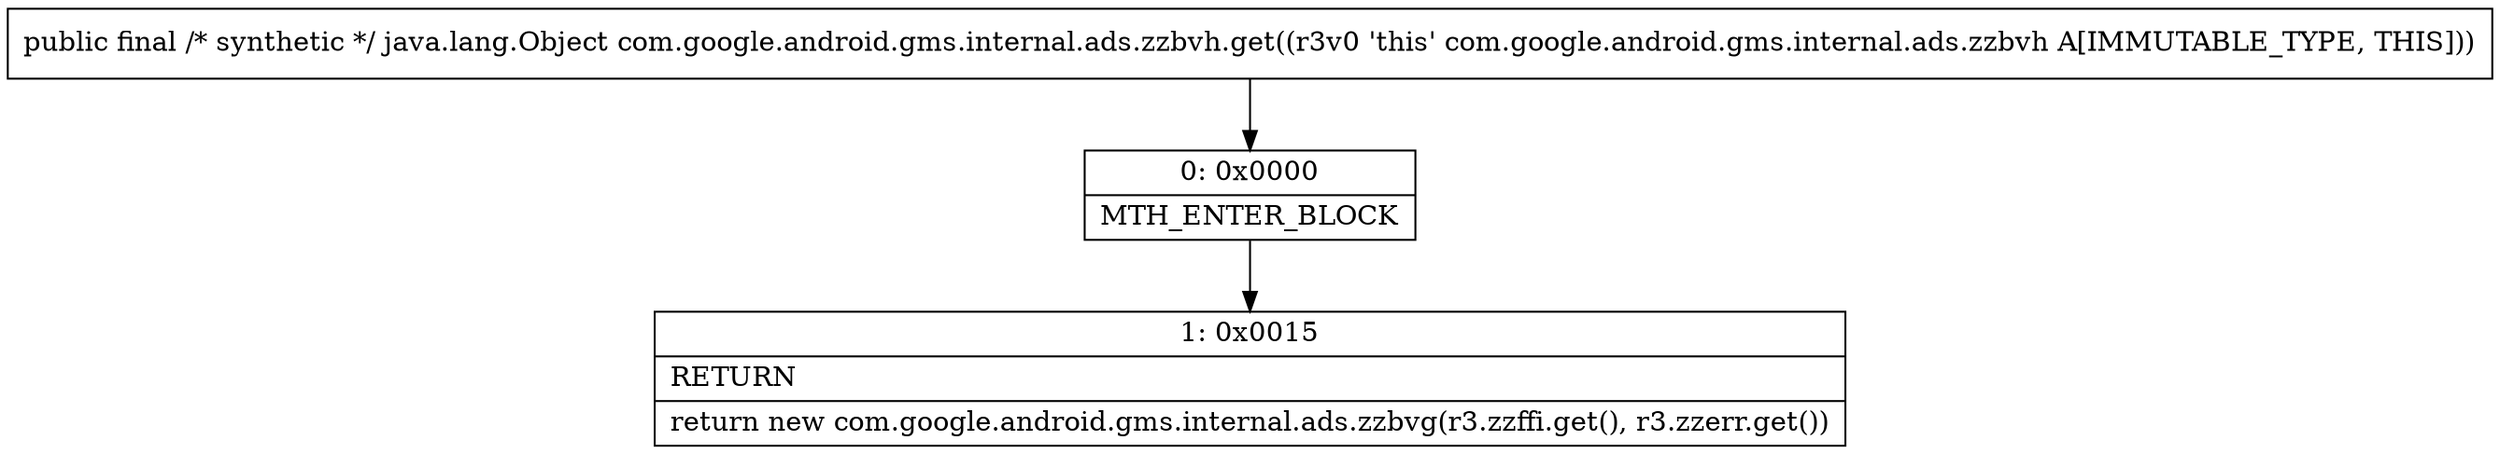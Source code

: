 digraph "CFG forcom.google.android.gms.internal.ads.zzbvh.get()Ljava\/lang\/Object;" {
Node_0 [shape=record,label="{0\:\ 0x0000|MTH_ENTER_BLOCK\l}"];
Node_1 [shape=record,label="{1\:\ 0x0015|RETURN\l|return new com.google.android.gms.internal.ads.zzbvg(r3.zzffi.get(), r3.zzerr.get())\l}"];
MethodNode[shape=record,label="{public final \/* synthetic *\/ java.lang.Object com.google.android.gms.internal.ads.zzbvh.get((r3v0 'this' com.google.android.gms.internal.ads.zzbvh A[IMMUTABLE_TYPE, THIS])) }"];
MethodNode -> Node_0;
Node_0 -> Node_1;
}

